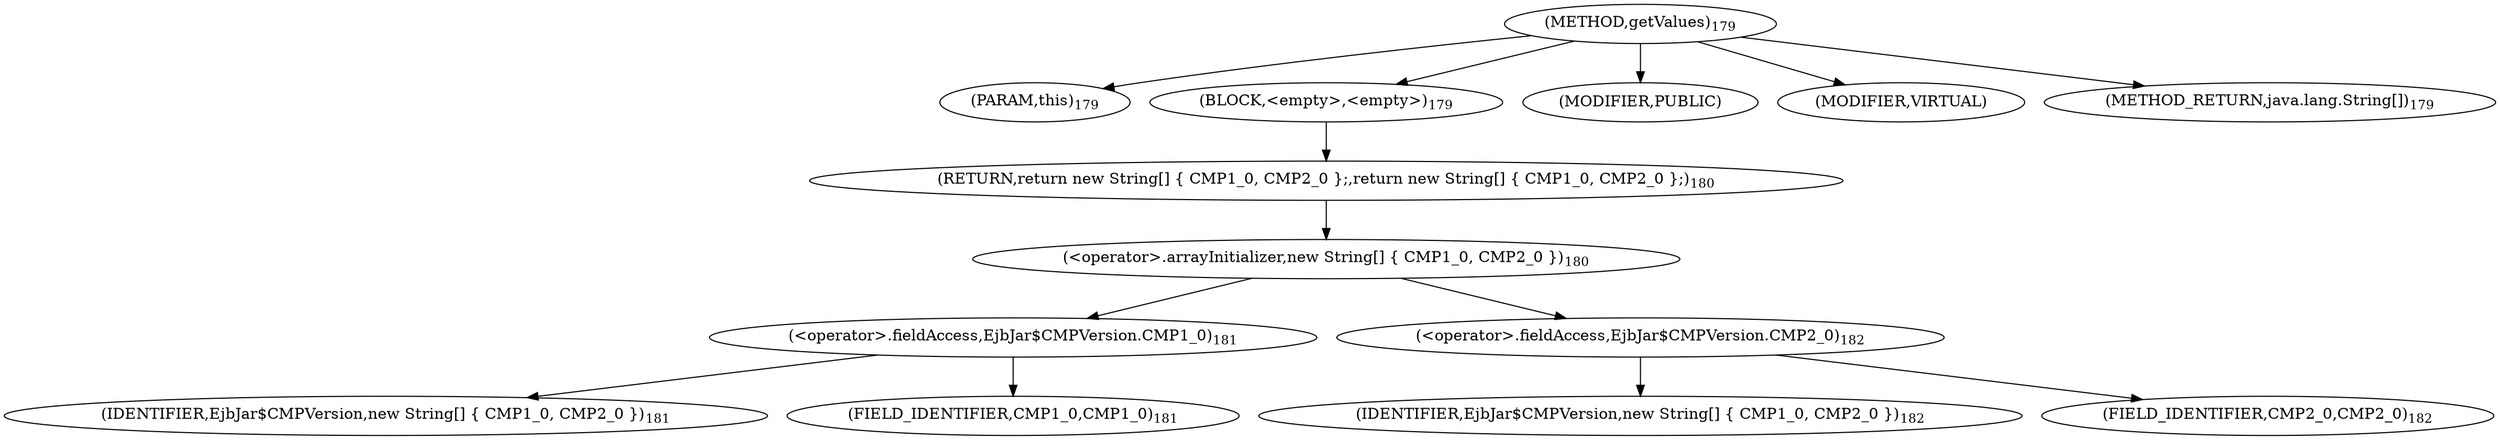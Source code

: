 digraph "getValues" {  
"236" [label = <(METHOD,getValues)<SUB>179</SUB>> ]
"237" [label = <(PARAM,this)<SUB>179</SUB>> ]
"238" [label = <(BLOCK,&lt;empty&gt;,&lt;empty&gt;)<SUB>179</SUB>> ]
"239" [label = <(RETURN,return new String[] { CMP1_0, CMP2_0 };,return new String[] { CMP1_0, CMP2_0 };)<SUB>180</SUB>> ]
"240" [label = <(&lt;operator&gt;.arrayInitializer,new String[] { CMP1_0, CMP2_0 })<SUB>180</SUB>> ]
"241" [label = <(&lt;operator&gt;.fieldAccess,EjbJar$CMPVersion.CMP1_0)<SUB>181</SUB>> ]
"242" [label = <(IDENTIFIER,EjbJar$CMPVersion,new String[] { CMP1_0, CMP2_0 })<SUB>181</SUB>> ]
"243" [label = <(FIELD_IDENTIFIER,CMP1_0,CMP1_0)<SUB>181</SUB>> ]
"244" [label = <(&lt;operator&gt;.fieldAccess,EjbJar$CMPVersion.CMP2_0)<SUB>182</SUB>> ]
"245" [label = <(IDENTIFIER,EjbJar$CMPVersion,new String[] { CMP1_0, CMP2_0 })<SUB>182</SUB>> ]
"246" [label = <(FIELD_IDENTIFIER,CMP2_0,CMP2_0)<SUB>182</SUB>> ]
"247" [label = <(MODIFIER,PUBLIC)> ]
"248" [label = <(MODIFIER,VIRTUAL)> ]
"249" [label = <(METHOD_RETURN,java.lang.String[])<SUB>179</SUB>> ]
  "236" -> "237" 
  "236" -> "238" 
  "236" -> "247" 
  "236" -> "248" 
  "236" -> "249" 
  "238" -> "239" 
  "239" -> "240" 
  "240" -> "241" 
  "240" -> "244" 
  "241" -> "242" 
  "241" -> "243" 
  "244" -> "245" 
  "244" -> "246" 
}
